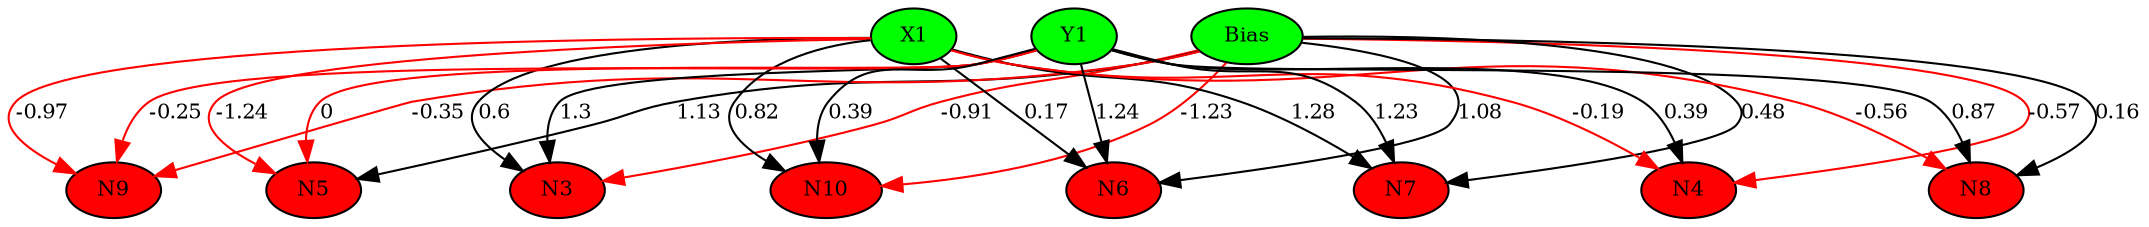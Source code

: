 digraph g { 
N0 [shape=ellipse, label=Bias,fontsize=10,height=0.1,width=0.1,style=filled,fillcolor=green]
N1[shape=ellipse label=X1,fontsize=10,height=0.1,width=0.1,style=filled,fillcolor=green]
N2[shape=ellipse label=Y1,fontsize=10,height=0.1,width=0.1,style=filled,fillcolor=green]
N3[shape=ellipse,fontsize = 10, height = 0.1, width = 0.1, style = filled, fillcolor = red]
N4[shape=ellipse,fontsize = 10, height = 0.1, width = 0.1, style = filled, fillcolor = red]
N5[shape=ellipse,fontsize = 10, height = 0.1, width = 0.1, style = filled, fillcolor = red]
N6[shape=ellipse,fontsize = 10, height = 0.1, width = 0.1, style = filled, fillcolor = red]
N7[shape=ellipse,fontsize = 10, height = 0.1, width = 0.1, style = filled, fillcolor = red]
N8[shape=ellipse,fontsize = 10, height = 0.1, width = 0.1, style = filled, fillcolor = red]
N9[shape=ellipse,fontsize = 10, height = 0.1, width = 0.1, style = filled, fillcolor = red]
N10[shape=ellipse,fontsize = 10, height = 0.1, width = 0.1, style = filled, fillcolor = red]
N0 -> N3 [color=red] [arrowType=inv][ label=-0.91,fontsize=10]
N1 -> N3 [color=black] [ label=0.6,fontsize=10]
N2 -> N3 [color=black] [ label=1.3,fontsize=10]
N0 -> N4 [color=red] [arrowType=inv][ label=-0.57,fontsize=10]
N1 -> N4 [color=red] [arrowType=inv][ label=-0.19,fontsize=10]
N2 -> N4 [color=black] [ label=0.39,fontsize=10]
N0 -> N5 [color=black] [ label=1.13,fontsize=10]
N1 -> N5 [color=red] [arrowType=inv][ label=-1.24,fontsize=10]
N2 -> N5 [color=red] [arrowType=inv][ label=0,fontsize=10]
N0 -> N6 [color=black] [ label=1.08,fontsize=10]
N1 -> N6 [color=black] [ label=0.17,fontsize=10]
N2 -> N6 [color=black] [ label=1.24,fontsize=10]
N0 -> N7 [color=black] [ label=0.48,fontsize=10]
N1 -> N7 [color=black] [ label=1.28,fontsize=10]
N2 -> N7 [color=black] [ label=1.23,fontsize=10]
N0 -> N8 [color=black] [ label=0.16,fontsize=10]
N1 -> N8 [color=red] [arrowType=inv][ label=-0.56,fontsize=10]
N2 -> N8 [color=black] [ label=0.87,fontsize=10]
N0 -> N9 [color=red] [arrowType=inv][ label=-0.35,fontsize=10]
N1 -> N9 [color=red] [arrowType=inv][ label=-0.97,fontsize=10]
N2 -> N9 [color=red] [arrowType=inv][ label=-0.25,fontsize=10]
N0 -> N10 [color=red] [arrowType=inv][ label=-1.23,fontsize=10]
N1 -> N10 [color=black] [ label=0.82,fontsize=10]
N2 -> N10 [color=black] [ label=0.39,fontsize=10]
 { rank=same; 
N3
N4
N5
N6
N7
N8
N9
N10
 } 
 { rank=same; 
N1 ->N2 ->N0 [style=invis]
 } 
}
